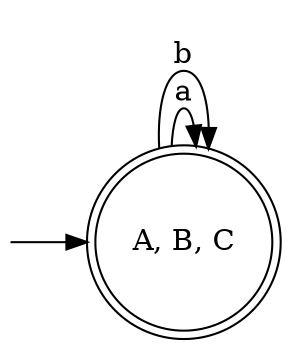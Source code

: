 digraph {
    rankdir=LR;
    node [shape=doublecircle]

    START [label="", fixedsize="false", width=0, height=0, shape=none];
    START -> "A, B, C"

    "A, B, C" -> "A, B, C" [label="a"];
    "A, B, C" -> "A, B, C" [label="b"];
}
